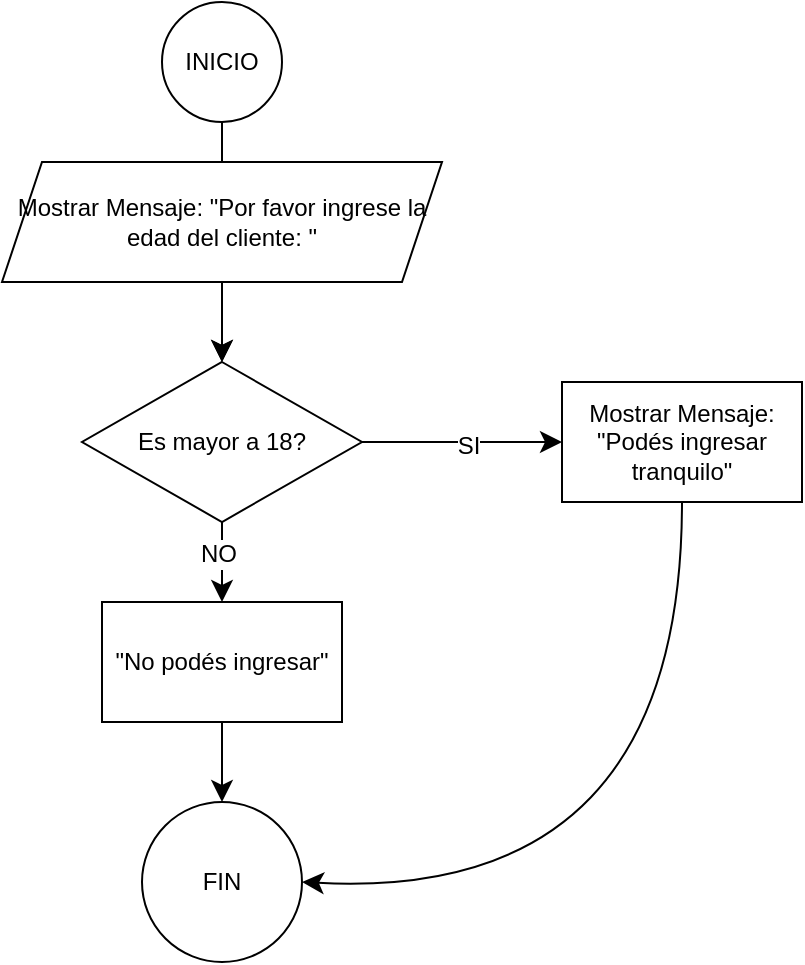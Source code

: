 <mxfile version="25.0.3">
  <diagram id="C5RBs43oDa-KdzZeNtuy" name="Page-1">
    <mxGraphModel dx="880" dy="528" grid="1" gridSize="10" guides="1" tooltips="1" connect="1" arrows="1" fold="1" page="1" pageScale="1" pageWidth="827" pageHeight="1169" math="0" shadow="0">
      <root>
        <mxCell id="WIyWlLk6GJQsqaUBKTNV-0" />
        <mxCell id="WIyWlLk6GJQsqaUBKTNV-1" parent="WIyWlLk6GJQsqaUBKTNV-0" />
        <mxCell id="tWb7OAQj0UzKCOv5cBuM-6" value="" style="edgeStyle=none;curved=1;rounded=0;orthogonalLoop=1;jettySize=auto;html=1;fontSize=12;startSize=8;endSize=8;" edge="1" parent="WIyWlLk6GJQsqaUBKTNV-1" source="tWb7OAQj0UzKCOv5cBuM-0" target="tWb7OAQj0UzKCOv5cBuM-4">
          <mxGeometry relative="1" as="geometry" />
        </mxCell>
        <mxCell id="tWb7OAQj0UzKCOv5cBuM-0" value="INICIO" style="ellipse;whiteSpace=wrap;html=1;aspect=fixed;" vertex="1" parent="WIyWlLk6GJQsqaUBKTNV-1">
          <mxGeometry x="370" y="40" width="60" height="60" as="geometry" />
        </mxCell>
        <mxCell id="tWb7OAQj0UzKCOv5cBuM-5" value="" style="edgeStyle=none;curved=1;rounded=0;orthogonalLoop=1;jettySize=auto;html=1;fontSize=12;startSize=8;endSize=8;" edge="1" parent="WIyWlLk6GJQsqaUBKTNV-1" source="tWb7OAQj0UzKCOv5cBuM-3" target="tWb7OAQj0UzKCOv5cBuM-4">
          <mxGeometry relative="1" as="geometry" />
        </mxCell>
        <mxCell id="tWb7OAQj0UzKCOv5cBuM-3" value="Mostrar Mensaje: &quot;Por favor ingrese la edad del cliente: &quot;" style="shape=parallelogram;perimeter=parallelogramPerimeter;whiteSpace=wrap;html=1;fixedSize=1;" vertex="1" parent="WIyWlLk6GJQsqaUBKTNV-1">
          <mxGeometry x="290" y="120" width="220" height="60" as="geometry" />
        </mxCell>
        <mxCell id="tWb7OAQj0UzKCOv5cBuM-8" value="" style="edgeStyle=none;curved=1;rounded=0;orthogonalLoop=1;jettySize=auto;html=1;fontSize=12;startSize=8;endSize=8;" edge="1" parent="WIyWlLk6GJQsqaUBKTNV-1" source="tWb7OAQj0UzKCOv5cBuM-4" target="tWb7OAQj0UzKCOv5cBuM-7">
          <mxGeometry relative="1" as="geometry" />
        </mxCell>
        <mxCell id="tWb7OAQj0UzKCOv5cBuM-9" value="SI" style="edgeLabel;html=1;align=center;verticalAlign=middle;resizable=0;points=[];fontSize=12;" vertex="1" connectable="0" parent="tWb7OAQj0UzKCOv5cBuM-8">
          <mxGeometry x="0.06" y="-2" relative="1" as="geometry">
            <mxPoint as="offset" />
          </mxGeometry>
        </mxCell>
        <mxCell id="tWb7OAQj0UzKCOv5cBuM-11" value="" style="edgeStyle=none;curved=1;rounded=0;orthogonalLoop=1;jettySize=auto;html=1;fontSize=12;startSize=8;endSize=8;" edge="1" parent="WIyWlLk6GJQsqaUBKTNV-1" source="tWb7OAQj0UzKCOv5cBuM-4" target="tWb7OAQj0UzKCOv5cBuM-10">
          <mxGeometry relative="1" as="geometry" />
        </mxCell>
        <mxCell id="tWb7OAQj0UzKCOv5cBuM-12" value="NO" style="edgeLabel;html=1;align=center;verticalAlign=middle;resizable=0;points=[];fontSize=12;" vertex="1" connectable="0" parent="tWb7OAQj0UzKCOv5cBuM-11">
          <mxGeometry x="-0.2" y="-2" relative="1" as="geometry">
            <mxPoint as="offset" />
          </mxGeometry>
        </mxCell>
        <mxCell id="tWb7OAQj0UzKCOv5cBuM-4" value="Es mayor a 18?" style="rhombus;whiteSpace=wrap;html=1;" vertex="1" parent="WIyWlLk6GJQsqaUBKTNV-1">
          <mxGeometry x="330" y="220" width="140" height="80" as="geometry" />
        </mxCell>
        <mxCell id="tWb7OAQj0UzKCOv5cBuM-18" style="edgeStyle=none;curved=1;rounded=0;orthogonalLoop=1;jettySize=auto;html=1;exitX=0.5;exitY=1;exitDx=0;exitDy=0;entryX=1;entryY=0.5;entryDx=0;entryDy=0;fontSize=12;startSize=8;endSize=8;" edge="1" parent="WIyWlLk6GJQsqaUBKTNV-1" source="tWb7OAQj0UzKCOv5cBuM-7" target="tWb7OAQj0UzKCOv5cBuM-13">
          <mxGeometry relative="1" as="geometry">
            <Array as="points">
              <mxPoint x="630" y="490" />
            </Array>
          </mxGeometry>
        </mxCell>
        <mxCell id="tWb7OAQj0UzKCOv5cBuM-7" value="Mostrar Mensaje: &quot;Podés ingresar tranquilo&quot;" style="whiteSpace=wrap;html=1;" vertex="1" parent="WIyWlLk6GJQsqaUBKTNV-1">
          <mxGeometry x="570" y="230" width="120" height="60" as="geometry" />
        </mxCell>
        <mxCell id="tWb7OAQj0UzKCOv5cBuM-14" value="" style="edgeStyle=none;curved=1;rounded=0;orthogonalLoop=1;jettySize=auto;html=1;fontSize=12;startSize=8;endSize=8;" edge="1" parent="WIyWlLk6GJQsqaUBKTNV-1" source="tWb7OAQj0UzKCOv5cBuM-10" target="tWb7OAQj0UzKCOv5cBuM-13">
          <mxGeometry relative="1" as="geometry" />
        </mxCell>
        <mxCell id="tWb7OAQj0UzKCOv5cBuM-10" value="&quot;No podés ingresar&quot;" style="whiteSpace=wrap;html=1;" vertex="1" parent="WIyWlLk6GJQsqaUBKTNV-1">
          <mxGeometry x="340" y="340" width="120" height="60" as="geometry" />
        </mxCell>
        <mxCell id="tWb7OAQj0UzKCOv5cBuM-13" value="FIN" style="ellipse;whiteSpace=wrap;html=1;" vertex="1" parent="WIyWlLk6GJQsqaUBKTNV-1">
          <mxGeometry x="360" y="440" width="80" height="80" as="geometry" />
        </mxCell>
      </root>
    </mxGraphModel>
  </diagram>
</mxfile>
